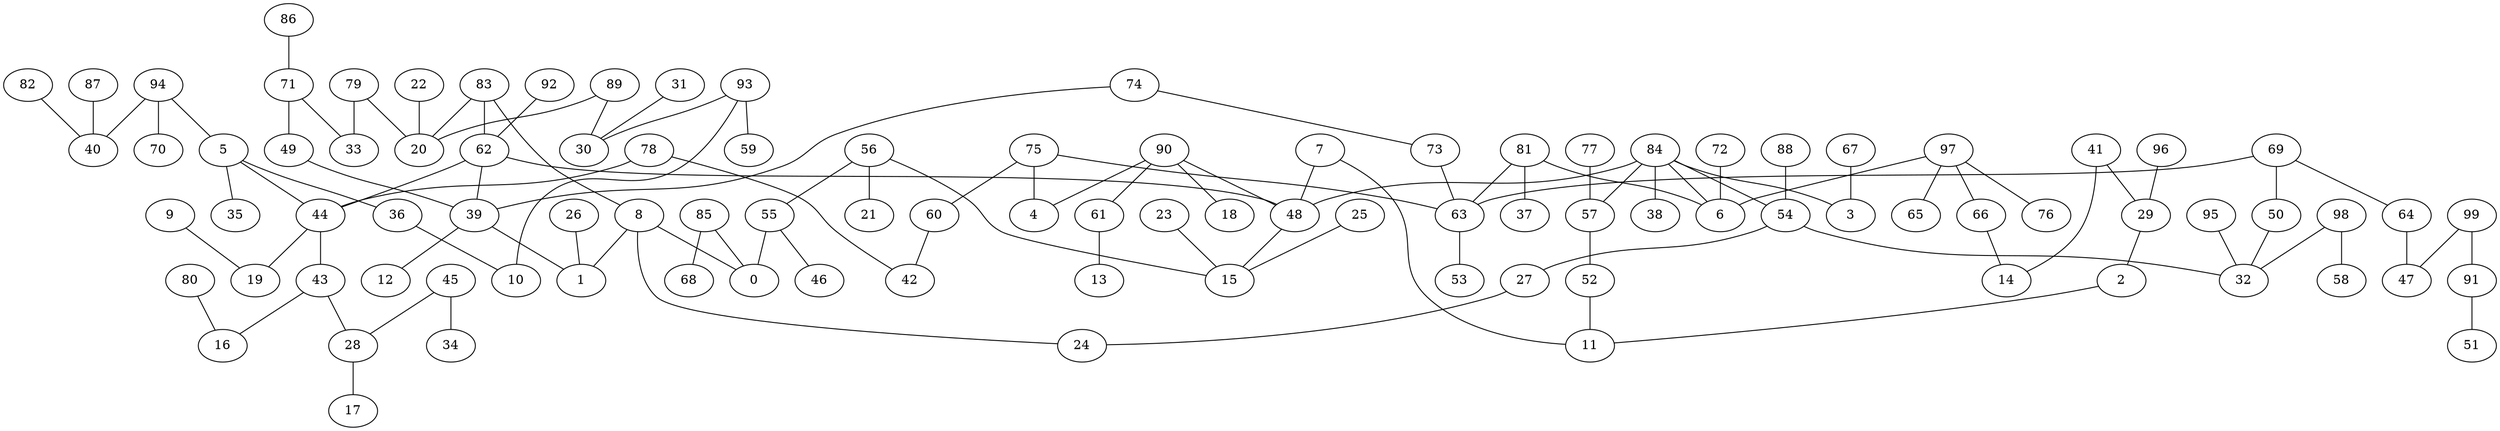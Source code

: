 digraph GG_graph {

subgraph G_graph {
edge [color = black]
"82" -> "40" [dir = none]
"9" -> "19" [dir = none]
"60" -> "42" [dir = none]
"80" -> "16" [dir = none]
"87" -> "40" [dir = none]
"73" -> "63" [dir = none]
"75" -> "4" [dir = none]
"22" -> "20" [dir = none]
"85" -> "68" [dir = none]
"85" -> "0" [dir = none]
"91" -> "51" [dir = none]
"74" -> "39" [dir = none]
"2" -> "11" [dir = none]
"78" -> "42" [dir = none]
"78" -> "44" [dir = none]
"23" -> "15" [dir = none]
"92" -> "62" [dir = none]
"99" -> "91" [dir = none]
"99" -> "47" [dir = none]
"25" -> "15" [dir = none]
"94" -> "70" [dir = none]
"94" -> "40" [dir = none]
"94" -> "5" [dir = none]
"72" -> "6" [dir = none]
"26" -> "1" [dir = none]
"36" -> "10" [dir = none]
"63" -> "53" [dir = none]
"52" -> "11" [dir = none]
"97" -> "76" [dir = none]
"97" -> "65" [dir = none]
"97" -> "66" [dir = none]
"97" -> "6" [dir = none]
"83" -> "8" [dir = none]
"83" -> "20" [dir = none]
"83" -> "62" [dir = none]
"39" -> "12" [dir = none]
"49" -> "39" [dir = none]
"66" -> "14" [dir = none]
"31" -> "30" [dir = none]
"57" -> "52" [dir = none]
"45" -> "34" [dir = none]
"45" -> "28" [dir = none]
"90" -> "61" [dir = none]
"90" -> "4" [dir = none]
"90" -> "18" [dir = none]
"90" -> "48" [dir = none]
"28" -> "17" [dir = none]
"41" -> "29" [dir = none]
"41" -> "14" [dir = none]
"89" -> "30" [dir = none]
"89" -> "20" [dir = none]
"98" -> "58" [dir = none]
"98" -> "32" [dir = none]
"95" -> "32" [dir = none]
"69" -> "64" [dir = none]
"69" -> "63" [dir = none]
"81" -> "37" [dir = none]
"81" -> "63" [dir = none]
"81" -> "6" [dir = none]
"48" -> "15" [dir = none]
"61" -> "13" [dir = none]
"5" -> "35" [dir = none]
"5" -> "36" [dir = none]
"5" -> "44" [dir = none]
"55" -> "46" [dir = none]
"55" -> "0" [dir = none]
"62" -> "39" [dir = none]
"62" -> "44" [dir = none]
"62" -> "48" [dir = none]
"86" -> "71" [dir = none]
"54" -> "27" [dir = none]
"54" -> "32" [dir = none]
"44" -> "19" [dir = none]
"44" -> "43" [dir = none]
"88" -> "54" [dir = none]
"96" -> "29" [dir = none]
"43" -> "28" [dir = none]
"43" -> "16" [dir = none]
"8" -> "24" [dir = none]
"8" -> "1" [dir = none]
"77" -> "57" [dir = none]
"79" -> "33" [dir = none]
"79" -> "20" [dir = none]
"56" -> "21" [dir = none]
"56" -> "55" [dir = none]
"56" -> "15" [dir = none]
"93" -> "59" [dir = none]
"93" -> "30" [dir = none]
"84" -> "57" [dir = none]
"84" -> "6" [dir = none]
"84" -> "3" [dir = none]
"84" -> "38" [dir = none]
"84" -> "54" [dir = none]
"84" -> "48" [dir = none]
"7" -> "48" [dir = none]
"71" -> "49" [dir = none]
"50" -> "32" [dir = none]
"67" -> "3" [dir = none]
"64" -> "47" [dir = none]
"93" -> "10" [dir = none]
"69" -> "50" [dir = none]
"75" -> "63" [dir = none]
"74" -> "73" [dir = none]
"71" -> "33" [dir = none]
"27" -> "24" [dir = none]
"8" -> "0" [dir = none]
"7" -> "11" [dir = none]
"39" -> "1" [dir = none]
"29" -> "2" [dir = none]
"75" -> "60" [dir = none]
}

}
